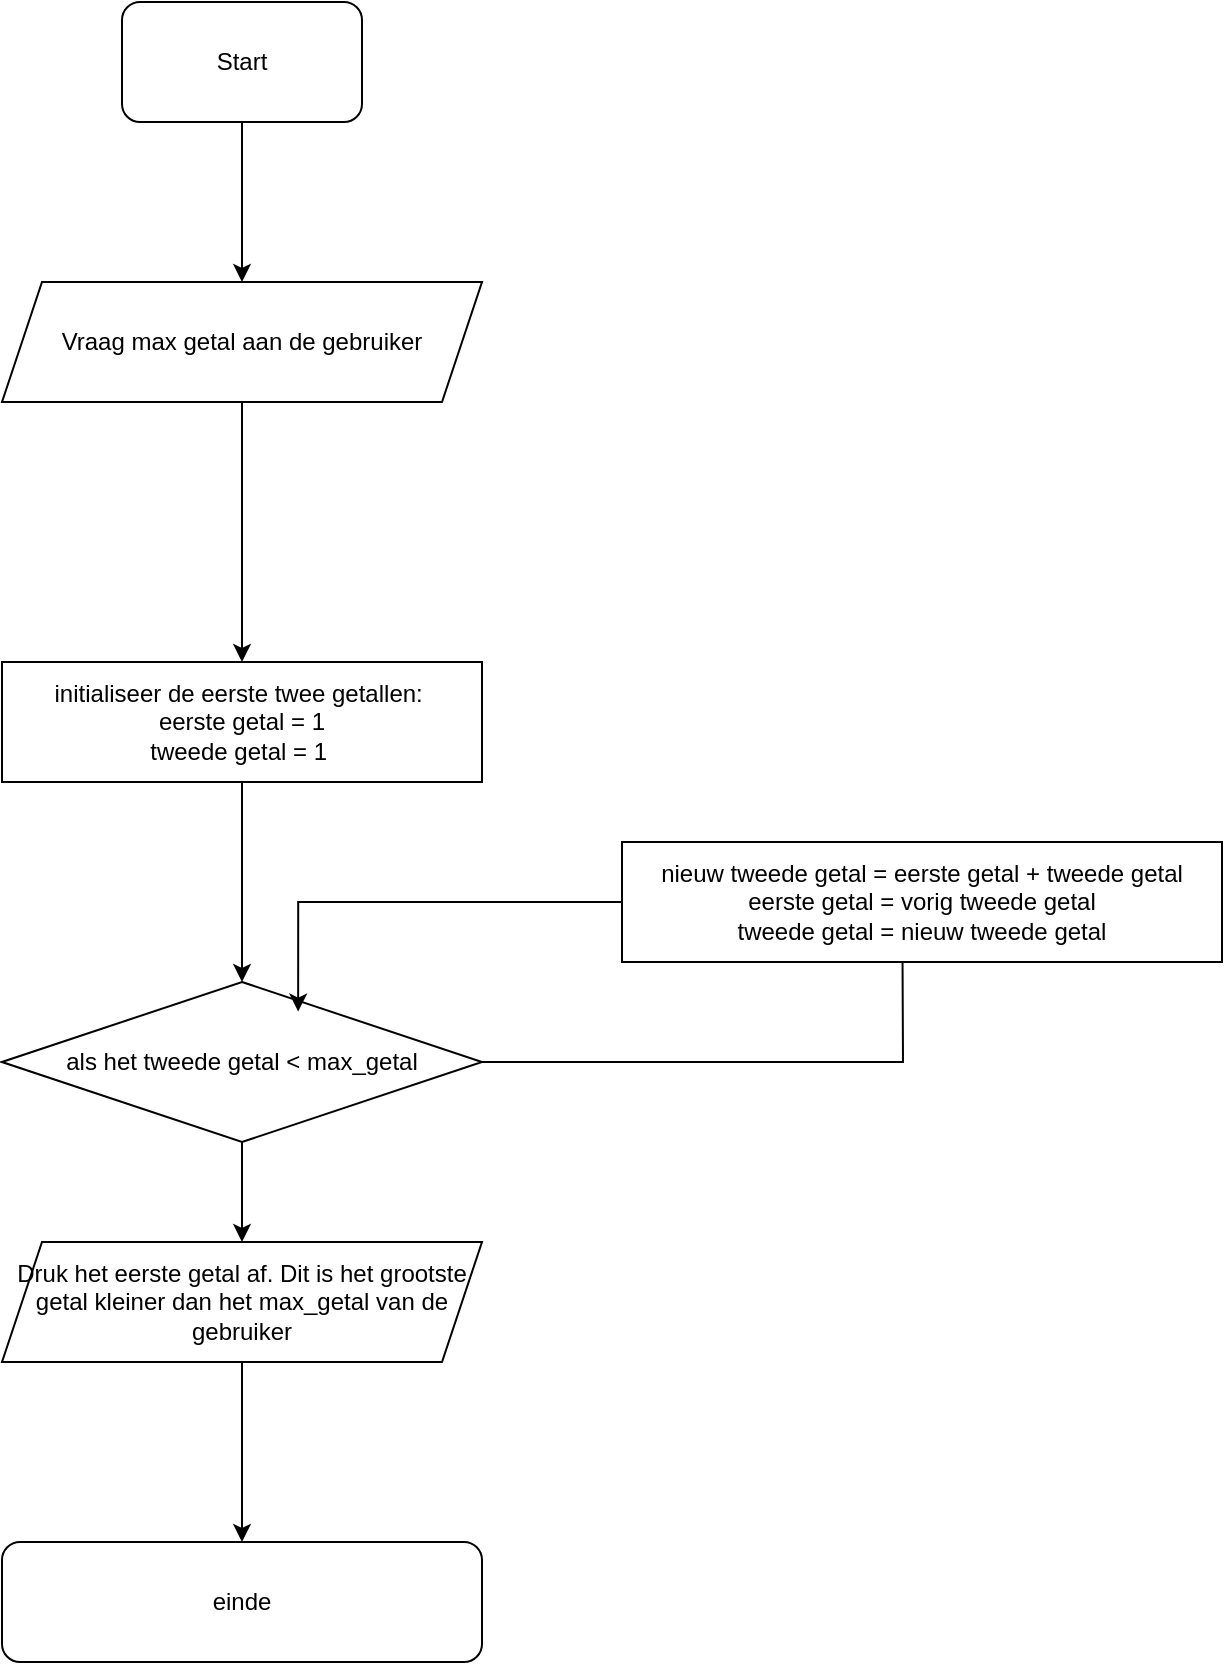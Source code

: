 <mxfile version="24.8.6">
  <diagram name="Page-1" id="wzXBaks2tttUDE-rddll">
    <mxGraphModel dx="1038" dy="612" grid="1" gridSize="10" guides="1" tooltips="1" connect="1" arrows="1" fold="1" page="1" pageScale="1" pageWidth="850" pageHeight="1100" math="0" shadow="0">
      <root>
        <mxCell id="0" />
        <mxCell id="1" parent="0" />
        <mxCell id="lVM0PGsEVYaV1nGACYPw-10" value="" style="edgeStyle=orthogonalEdgeStyle;rounded=0;orthogonalLoop=1;jettySize=auto;html=1;" edge="1" parent="1" source="lVM0PGsEVYaV1nGACYPw-1" target="lVM0PGsEVYaV1nGACYPw-2">
          <mxGeometry relative="1" as="geometry" />
        </mxCell>
        <mxCell id="lVM0PGsEVYaV1nGACYPw-1" value="Start" style="rounded=1;whiteSpace=wrap;html=1;" vertex="1" parent="1">
          <mxGeometry x="300" y="20" width="120" height="60" as="geometry" />
        </mxCell>
        <mxCell id="lVM0PGsEVYaV1nGACYPw-11" style="edgeStyle=orthogonalEdgeStyle;rounded=0;orthogonalLoop=1;jettySize=auto;html=1;entryX=0.5;entryY=0;entryDx=0;entryDy=0;" edge="1" parent="1" source="lVM0PGsEVYaV1nGACYPw-2" target="lVM0PGsEVYaV1nGACYPw-3">
          <mxGeometry relative="1" as="geometry" />
        </mxCell>
        <mxCell id="lVM0PGsEVYaV1nGACYPw-2" value="Vraag max getal aan de gebruiker" style="shape=parallelogram;perimeter=parallelogramPerimeter;whiteSpace=wrap;html=1;fixedSize=1;" vertex="1" parent="1">
          <mxGeometry x="240" y="160" width="240" height="60" as="geometry" />
        </mxCell>
        <mxCell id="lVM0PGsEVYaV1nGACYPw-6" style="edgeStyle=orthogonalEdgeStyle;rounded=0;orthogonalLoop=1;jettySize=auto;html=1;" edge="1" parent="1" source="lVM0PGsEVYaV1nGACYPw-4">
          <mxGeometry relative="1" as="geometry">
            <mxPoint x="690" y="440" as="targetPoint" />
          </mxGeometry>
        </mxCell>
        <mxCell id="lVM0PGsEVYaV1nGACYPw-15" value="" style="edgeStyle=orthogonalEdgeStyle;rounded=0;orthogonalLoop=1;jettySize=auto;html=1;" edge="1" parent="1" source="lVM0PGsEVYaV1nGACYPw-4" target="lVM0PGsEVYaV1nGACYPw-12">
          <mxGeometry relative="1" as="geometry" />
        </mxCell>
        <mxCell id="lVM0PGsEVYaV1nGACYPw-4" value="als het tweede getal &amp;lt; max_getal" style="rhombus;whiteSpace=wrap;html=1;" vertex="1" parent="1">
          <mxGeometry x="240" y="510" width="240" height="80" as="geometry" />
        </mxCell>
        <mxCell id="lVM0PGsEVYaV1nGACYPw-7" style="edgeStyle=orthogonalEdgeStyle;rounded=0;orthogonalLoop=1;jettySize=auto;html=1;" edge="1" parent="1" source="lVM0PGsEVYaV1nGACYPw-3" target="lVM0PGsEVYaV1nGACYPw-4">
          <mxGeometry relative="1" as="geometry">
            <Array as="points">
              <mxPoint x="360" y="430" />
              <mxPoint x="360" y="430" />
            </Array>
          </mxGeometry>
        </mxCell>
        <mxCell id="lVM0PGsEVYaV1nGACYPw-5" value="nieuw tweede getal = eerste getal + tweede getal&lt;div&gt;eerste getal = vorig tweede getal&lt;/div&gt;&lt;div&gt;tweede getal = nieuw tweede getal&lt;/div&gt;" style="rounded=0;whiteSpace=wrap;html=1;" vertex="1" parent="1">
          <mxGeometry x="550" y="440" width="300" height="60" as="geometry" />
        </mxCell>
        <mxCell id="lVM0PGsEVYaV1nGACYPw-3" value="initialiseer de eerste twee getallen:&amp;nbsp;&lt;div&gt;eerste getal = 1&lt;/div&gt;&lt;div&gt;tweede getal = 1&amp;nbsp;&lt;/div&gt;" style="rounded=0;whiteSpace=wrap;html=1;" vertex="1" parent="1">
          <mxGeometry x="240" y="350" width="240" height="60" as="geometry" />
        </mxCell>
        <mxCell id="lVM0PGsEVYaV1nGACYPw-9" style="edgeStyle=orthogonalEdgeStyle;rounded=0;orthogonalLoop=1;jettySize=auto;html=1;entryX=0.617;entryY=0.185;entryDx=0;entryDy=0;entryPerimeter=0;" edge="1" parent="1" source="lVM0PGsEVYaV1nGACYPw-5" target="lVM0PGsEVYaV1nGACYPw-4">
          <mxGeometry relative="1" as="geometry" />
        </mxCell>
        <mxCell id="lVM0PGsEVYaV1nGACYPw-14" value="" style="edgeStyle=orthogonalEdgeStyle;rounded=0;orthogonalLoop=1;jettySize=auto;html=1;" edge="1" parent="1" source="lVM0PGsEVYaV1nGACYPw-12" target="lVM0PGsEVYaV1nGACYPw-13">
          <mxGeometry relative="1" as="geometry" />
        </mxCell>
        <mxCell id="lVM0PGsEVYaV1nGACYPw-12" value="Druk het eerste getal af. Dit is het grootste getal kleiner dan het max_getal van de gebruiker" style="shape=parallelogram;perimeter=parallelogramPerimeter;whiteSpace=wrap;html=1;fixedSize=1;" vertex="1" parent="1">
          <mxGeometry x="240" y="640" width="240" height="60" as="geometry" />
        </mxCell>
        <mxCell id="lVM0PGsEVYaV1nGACYPw-13" value="einde" style="rounded=1;whiteSpace=wrap;html=1;" vertex="1" parent="1">
          <mxGeometry x="240" y="790" width="240" height="60" as="geometry" />
        </mxCell>
      </root>
    </mxGraphModel>
  </diagram>
</mxfile>
